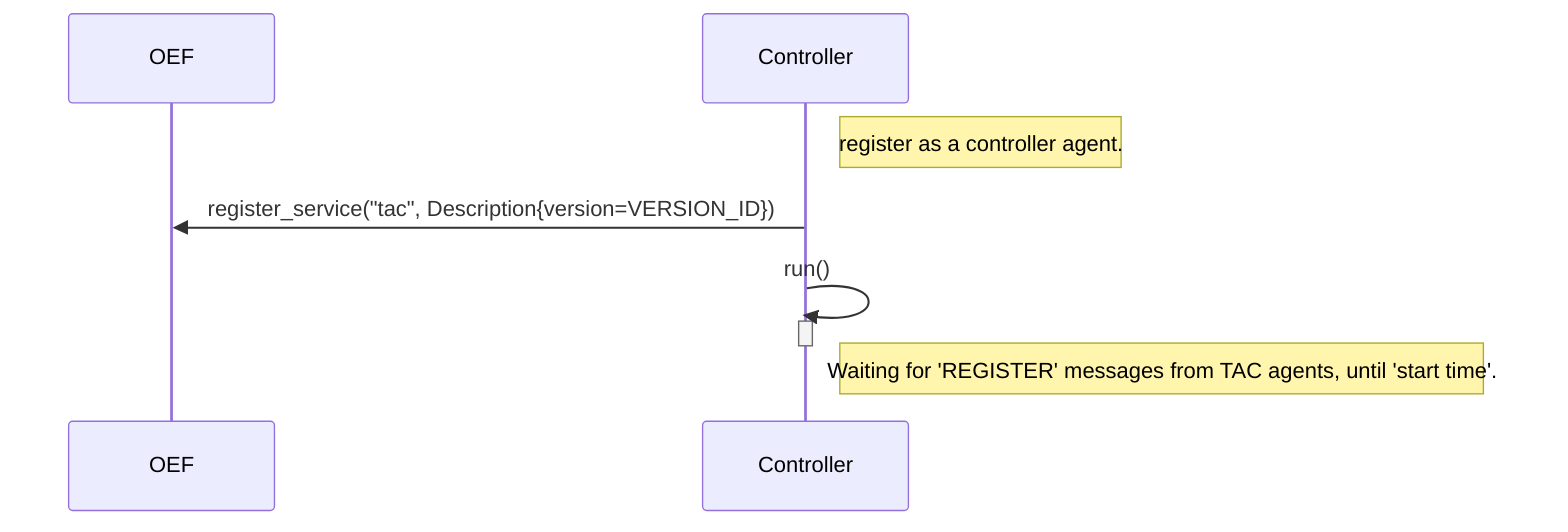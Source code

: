 sequenceDiagram
    participant OEF
    participant Controller

    Note right of Controller: register as a controller agent.

    Controller->>OEF: register_service("tac", Description{version=VERSION_ID})
    Controller->>Controller: run()
    activate Controller
    deactivate Controller

    Note right of Controller: Waiting for 'REGISTER' messages from TAC agents, until 'start time'.